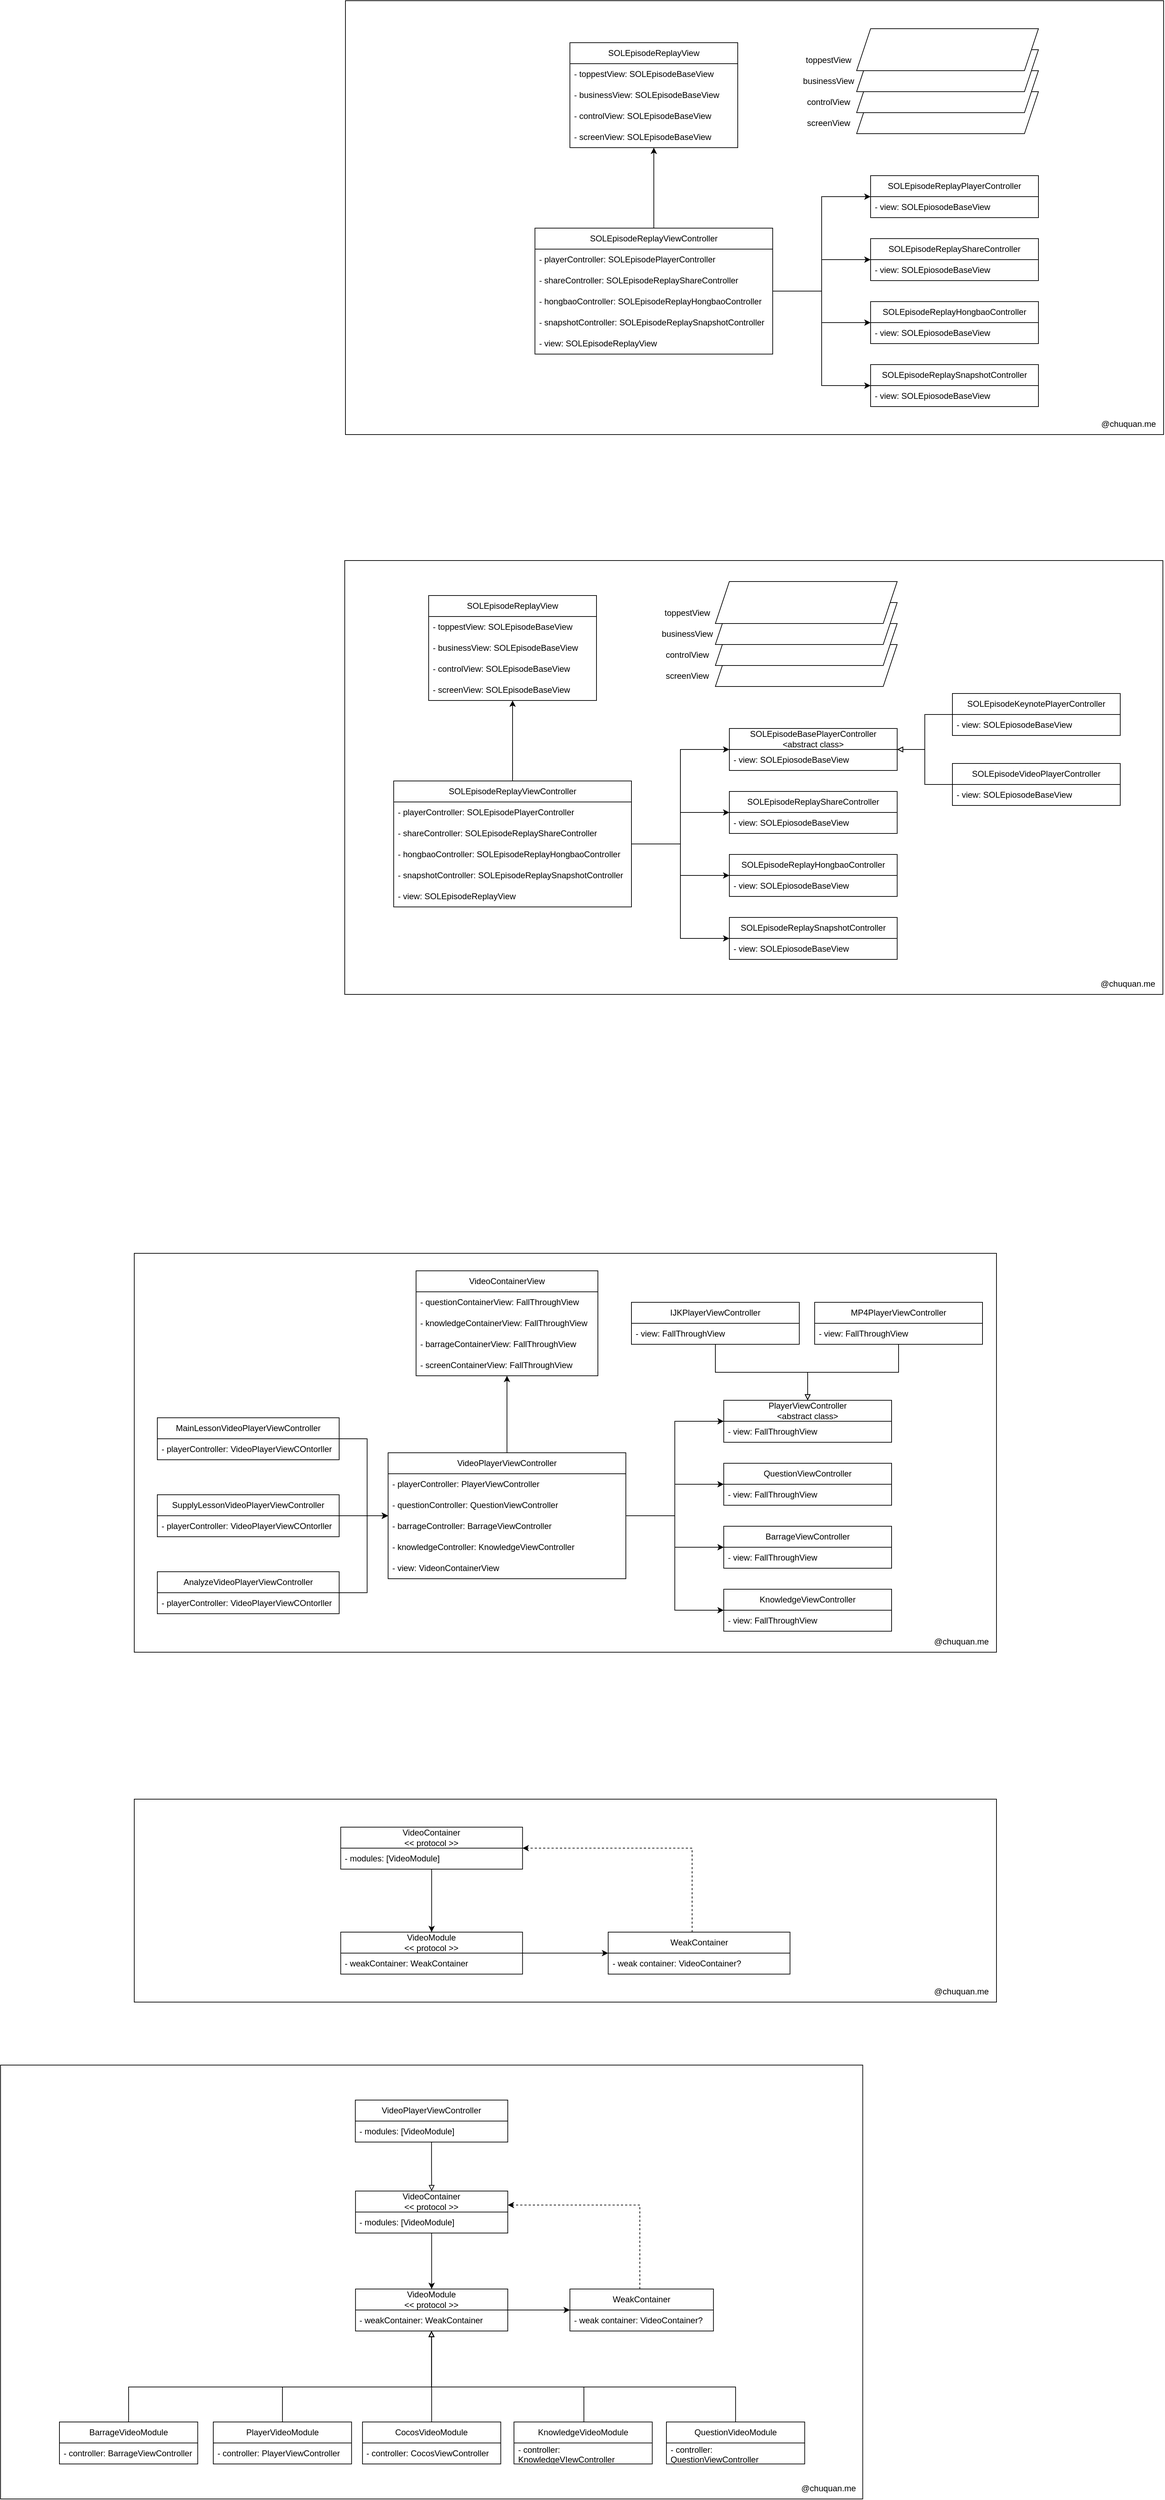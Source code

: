 <mxfile version="25.0.1">
  <diagram name="第 1 页" id="A6NqL1CC6_A7shuIC__8">
    <mxGraphModel dx="2514" dy="895" grid="1" gridSize="10" guides="1" tooltips="1" connect="1" arrows="1" fold="1" page="1" pageScale="1" pageWidth="827" pageHeight="1169" math="0" shadow="0">
      <root>
        <mxCell id="0" />
        <mxCell id="1" parent="0" />
        <mxCell id="goYs2HT9F470lsQHGWXM-141" value="" style="rounded=0;whiteSpace=wrap;html=1;fillColor=none;" vertex="1" parent="1">
          <mxGeometry x="-473" y="2670" width="1233" height="290" as="geometry" />
        </mxCell>
        <mxCell id="goYs2HT9F470lsQHGWXM-1" value="" style="rounded=0;whiteSpace=wrap;html=1;fillColor=none;" vertex="1" parent="1">
          <mxGeometry x="-171" y="100" width="1170" height="620" as="geometry" />
        </mxCell>
        <mxCell id="goYs2HT9F470lsQHGWXM-2" style="edgeStyle=orthogonalEdgeStyle;rounded=0;orthogonalLoop=1;jettySize=auto;html=1;" edge="1" parent="1" source="goYs2HT9F470lsQHGWXM-6" target="goYs2HT9F470lsQHGWXM-18">
          <mxGeometry relative="1" as="geometry">
            <Array as="points">
              <mxPoint x="510" y="515" />
              <mxPoint x="510" y="380" />
            </Array>
          </mxGeometry>
        </mxCell>
        <mxCell id="goYs2HT9F470lsQHGWXM-3" style="edgeStyle=orthogonalEdgeStyle;rounded=0;orthogonalLoop=1;jettySize=auto;html=1;" edge="1" parent="1" source="goYs2HT9F470lsQHGWXM-6" target="goYs2HT9F470lsQHGWXM-16">
          <mxGeometry relative="1" as="geometry" />
        </mxCell>
        <mxCell id="goYs2HT9F470lsQHGWXM-4" style="edgeStyle=orthogonalEdgeStyle;rounded=0;orthogonalLoop=1;jettySize=auto;html=1;" edge="1" parent="1" source="goYs2HT9F470lsQHGWXM-6" target="goYs2HT9F470lsQHGWXM-14">
          <mxGeometry relative="1" as="geometry" />
        </mxCell>
        <mxCell id="goYs2HT9F470lsQHGWXM-5" style="edgeStyle=orthogonalEdgeStyle;rounded=0;orthogonalLoop=1;jettySize=auto;html=1;" edge="1" parent="1" source="goYs2HT9F470lsQHGWXM-6" target="goYs2HT9F470lsQHGWXM-12">
          <mxGeometry relative="1" as="geometry">
            <Array as="points">
              <mxPoint x="510" y="515" />
              <mxPoint x="510" y="650" />
            </Array>
          </mxGeometry>
        </mxCell>
        <mxCell id="goYs2HT9F470lsQHGWXM-25" style="edgeStyle=orthogonalEdgeStyle;rounded=0;orthogonalLoop=1;jettySize=auto;html=1;" edge="1" parent="1" source="goYs2HT9F470lsQHGWXM-6" target="goYs2HT9F470lsQHGWXM-20">
          <mxGeometry relative="1" as="geometry" />
        </mxCell>
        <mxCell id="goYs2HT9F470lsQHGWXM-6" value="SOLEpisodeReplayViewController" style="swimlane;fontStyle=0;childLayout=stackLayout;horizontal=1;startSize=30;horizontalStack=0;resizeParent=1;resizeParentMax=0;resizeLast=0;collapsible=1;marginBottom=0;whiteSpace=wrap;html=1;" vertex="1" parent="1">
          <mxGeometry x="100" y="425" width="340" height="180" as="geometry" />
        </mxCell>
        <mxCell id="goYs2HT9F470lsQHGWXM-7" value="- playerController: SOLEpisodePlayerController" style="text;strokeColor=none;fillColor=none;align=left;verticalAlign=middle;spacingLeft=4;spacingRight=4;overflow=hidden;points=[[0,0.5],[1,0.5]];portConstraint=eastwest;rotatable=0;whiteSpace=wrap;html=1;" vertex="1" parent="goYs2HT9F470lsQHGWXM-6">
          <mxGeometry y="30" width="340" height="30" as="geometry" />
        </mxCell>
        <mxCell id="goYs2HT9F470lsQHGWXM-8" value="- shareController: SOLEpisodeReplayShareController" style="text;strokeColor=none;fillColor=none;align=left;verticalAlign=middle;spacingLeft=4;spacingRight=4;overflow=hidden;points=[[0,0.5],[1,0.5]];portConstraint=eastwest;rotatable=0;whiteSpace=wrap;html=1;" vertex="1" parent="goYs2HT9F470lsQHGWXM-6">
          <mxGeometry y="60" width="340" height="30" as="geometry" />
        </mxCell>
        <mxCell id="goYs2HT9F470lsQHGWXM-9" value="- hongbaoController: SOLEpisodeReplayHongbaoController" style="text;strokeColor=none;fillColor=none;align=left;verticalAlign=middle;spacingLeft=4;spacingRight=4;overflow=hidden;points=[[0,0.5],[1,0.5]];portConstraint=eastwest;rotatable=0;whiteSpace=wrap;html=1;" vertex="1" parent="goYs2HT9F470lsQHGWXM-6">
          <mxGeometry y="90" width="340" height="30" as="geometry" />
        </mxCell>
        <mxCell id="goYs2HT9F470lsQHGWXM-10" value="- snapshotController: SOLEpisodeReplaySnapshotController" style="text;strokeColor=none;fillColor=none;align=left;verticalAlign=middle;spacingLeft=4;spacingRight=4;overflow=hidden;points=[[0,0.5],[1,0.5]];portConstraint=eastwest;rotatable=0;whiteSpace=wrap;html=1;" vertex="1" parent="goYs2HT9F470lsQHGWXM-6">
          <mxGeometry y="120" width="340" height="30" as="geometry" />
        </mxCell>
        <mxCell id="goYs2HT9F470lsQHGWXM-26" value="- view: SOLEpisodeReplayView" style="text;strokeColor=none;fillColor=none;align=left;verticalAlign=middle;spacingLeft=4;spacingRight=4;overflow=hidden;points=[[0,0.5],[1,0.5]];portConstraint=eastwest;rotatable=0;whiteSpace=wrap;html=1;" vertex="1" parent="goYs2HT9F470lsQHGWXM-6">
          <mxGeometry y="150" width="340" height="30" as="geometry" />
        </mxCell>
        <mxCell id="goYs2HT9F470lsQHGWXM-11" value="@chuquan.me" style="text;html=1;align=center;verticalAlign=middle;whiteSpace=wrap;rounded=0;" vertex="1" parent="1">
          <mxGeometry x="899" y="690" width="100" height="30" as="geometry" />
        </mxCell>
        <mxCell id="goYs2HT9F470lsQHGWXM-12" value="SOLEpisodeReplaySnapshotController" style="swimlane;fontStyle=0;childLayout=stackLayout;horizontal=1;startSize=30;horizontalStack=0;resizeParent=1;resizeParentMax=0;resizeLast=0;collapsible=1;marginBottom=0;whiteSpace=wrap;html=1;" vertex="1" parent="1">
          <mxGeometry x="580" y="620" width="240" height="60" as="geometry" />
        </mxCell>
        <mxCell id="goYs2HT9F470lsQHGWXM-13" value="- view: SOLEpiosodeBaseView" style="text;strokeColor=none;fillColor=none;align=left;verticalAlign=middle;spacingLeft=4;spacingRight=4;overflow=hidden;points=[[0,0.5],[1,0.5]];portConstraint=eastwest;rotatable=0;whiteSpace=wrap;html=1;" vertex="1" parent="goYs2HT9F470lsQHGWXM-12">
          <mxGeometry y="30" width="240" height="30" as="geometry" />
        </mxCell>
        <mxCell id="goYs2HT9F470lsQHGWXM-14" value="SOLEpisodeReplayHongbaoController" style="swimlane;fontStyle=0;childLayout=stackLayout;horizontal=1;startSize=30;horizontalStack=0;resizeParent=1;resizeParentMax=0;resizeLast=0;collapsible=1;marginBottom=0;whiteSpace=wrap;html=1;" vertex="1" parent="1">
          <mxGeometry x="580" y="530" width="240" height="60" as="geometry" />
        </mxCell>
        <mxCell id="goYs2HT9F470lsQHGWXM-15" value="- view: SOLEpiosodeBaseView" style="text;strokeColor=none;fillColor=none;align=left;verticalAlign=middle;spacingLeft=4;spacingRight=4;overflow=hidden;points=[[0,0.5],[1,0.5]];portConstraint=eastwest;rotatable=0;whiteSpace=wrap;html=1;" vertex="1" parent="goYs2HT9F470lsQHGWXM-14">
          <mxGeometry y="30" width="240" height="30" as="geometry" />
        </mxCell>
        <mxCell id="goYs2HT9F470lsQHGWXM-16" value="SOLEpisodeReplayShareController" style="swimlane;fontStyle=0;childLayout=stackLayout;horizontal=1;startSize=30;horizontalStack=0;resizeParent=1;resizeParentMax=0;resizeLast=0;collapsible=1;marginBottom=0;whiteSpace=wrap;html=1;" vertex="1" parent="1">
          <mxGeometry x="580" y="440" width="240" height="60" as="geometry" />
        </mxCell>
        <mxCell id="goYs2HT9F470lsQHGWXM-17" value="- view: SOLEpiosodeBaseView" style="text;strokeColor=none;fillColor=none;align=left;verticalAlign=middle;spacingLeft=4;spacingRight=4;overflow=hidden;points=[[0,0.5],[1,0.5]];portConstraint=eastwest;rotatable=0;whiteSpace=wrap;html=1;" vertex="1" parent="goYs2HT9F470lsQHGWXM-16">
          <mxGeometry y="30" width="240" height="30" as="geometry" />
        </mxCell>
        <mxCell id="goYs2HT9F470lsQHGWXM-18" value="SOLEpisodeReplayPlayerController" style="swimlane;fontStyle=0;childLayout=stackLayout;horizontal=1;startSize=30;horizontalStack=0;resizeParent=1;resizeParentMax=0;resizeLast=0;collapsible=1;marginBottom=0;whiteSpace=wrap;html=1;" vertex="1" parent="1">
          <mxGeometry x="580" y="350" width="240" height="60" as="geometry" />
        </mxCell>
        <mxCell id="goYs2HT9F470lsQHGWXM-19" value="- view: SOLEpiosodeBaseView" style="text;strokeColor=none;fillColor=none;align=left;verticalAlign=middle;spacingLeft=4;spacingRight=4;overflow=hidden;points=[[0,0.5],[1,0.5]];portConstraint=eastwest;rotatable=0;whiteSpace=wrap;html=1;" vertex="1" parent="goYs2HT9F470lsQHGWXM-18">
          <mxGeometry y="30" width="240" height="30" as="geometry" />
        </mxCell>
        <mxCell id="goYs2HT9F470lsQHGWXM-20" value="SOLEpisodeReplayView" style="swimlane;fontStyle=0;childLayout=stackLayout;horizontal=1;startSize=30;horizontalStack=0;resizeParent=1;resizeParentMax=0;resizeLast=0;collapsible=1;marginBottom=0;whiteSpace=wrap;html=1;" vertex="1" parent="1">
          <mxGeometry x="150" y="160" width="240" height="150" as="geometry" />
        </mxCell>
        <mxCell id="goYs2HT9F470lsQHGWXM-21" value="- toppestView: SOLEpisodeBaseView" style="text;strokeColor=none;fillColor=none;align=left;verticalAlign=middle;spacingLeft=4;spacingRight=4;overflow=hidden;points=[[0,0.5],[1,0.5]];portConstraint=eastwest;rotatable=0;whiteSpace=wrap;html=1;" vertex="1" parent="goYs2HT9F470lsQHGWXM-20">
          <mxGeometry y="30" width="240" height="30" as="geometry" />
        </mxCell>
        <mxCell id="goYs2HT9F470lsQHGWXM-22" value="- businessView: SOLEpisodeBaseView" style="text;strokeColor=none;fillColor=none;align=left;verticalAlign=middle;spacingLeft=4;spacingRight=4;overflow=hidden;points=[[0,0.5],[1,0.5]];portConstraint=eastwest;rotatable=0;whiteSpace=wrap;html=1;" vertex="1" parent="goYs2HT9F470lsQHGWXM-20">
          <mxGeometry y="60" width="240" height="30" as="geometry" />
        </mxCell>
        <mxCell id="goYs2HT9F470lsQHGWXM-23" value="- controlView: SOLEpisodeBaseView" style="text;strokeColor=none;fillColor=none;align=left;verticalAlign=middle;spacingLeft=4;spacingRight=4;overflow=hidden;points=[[0,0.5],[1,0.5]];portConstraint=eastwest;rotatable=0;whiteSpace=wrap;html=1;" vertex="1" parent="goYs2HT9F470lsQHGWXM-20">
          <mxGeometry y="90" width="240" height="30" as="geometry" />
        </mxCell>
        <mxCell id="goYs2HT9F470lsQHGWXM-24" value="- screenView: SOLEpisodeBaseView" style="text;strokeColor=none;fillColor=none;align=left;verticalAlign=middle;spacingLeft=4;spacingRight=4;overflow=hidden;points=[[0,0.5],[1,0.5]];portConstraint=eastwest;rotatable=0;whiteSpace=wrap;html=1;" vertex="1" parent="goYs2HT9F470lsQHGWXM-20">
          <mxGeometry y="120" width="240" height="30" as="geometry" />
        </mxCell>
        <mxCell id="goYs2HT9F470lsQHGWXM-29" value="" style="shape=parallelogram;perimeter=parallelogramPerimeter;whiteSpace=wrap;html=1;fixedSize=1;" vertex="1" parent="1">
          <mxGeometry x="560" y="230" width="260" height="60" as="geometry" />
        </mxCell>
        <mxCell id="goYs2HT9F470lsQHGWXM-30" value="" style="shape=parallelogram;perimeter=parallelogramPerimeter;whiteSpace=wrap;html=1;fixedSize=1;" vertex="1" parent="1">
          <mxGeometry x="560" y="200" width="260" height="60" as="geometry" />
        </mxCell>
        <mxCell id="goYs2HT9F470lsQHGWXM-31" value="" style="shape=parallelogram;perimeter=parallelogramPerimeter;whiteSpace=wrap;html=1;fixedSize=1;" vertex="1" parent="1">
          <mxGeometry x="560" y="170" width="260" height="60" as="geometry" />
        </mxCell>
        <mxCell id="goYs2HT9F470lsQHGWXM-32" value="" style="shape=parallelogram;perimeter=parallelogramPerimeter;whiteSpace=wrap;html=1;fixedSize=1;" vertex="1" parent="1">
          <mxGeometry x="560" y="140" width="260" height="60" as="geometry" />
        </mxCell>
        <mxCell id="goYs2HT9F470lsQHGWXM-33" value="screenView" style="text;html=1;align=center;verticalAlign=middle;whiteSpace=wrap;rounded=0;" vertex="1" parent="1">
          <mxGeometry x="490" y="260" width="60" height="30" as="geometry" />
        </mxCell>
        <mxCell id="goYs2HT9F470lsQHGWXM-34" value="controlView" style="text;html=1;align=center;verticalAlign=middle;whiteSpace=wrap;rounded=0;" vertex="1" parent="1">
          <mxGeometry x="490" y="230" width="60" height="30" as="geometry" />
        </mxCell>
        <mxCell id="goYs2HT9F470lsQHGWXM-35" value="businessView" style="text;html=1;align=center;verticalAlign=middle;whiteSpace=wrap;rounded=0;" vertex="1" parent="1">
          <mxGeometry x="490" y="200" width="60" height="30" as="geometry" />
        </mxCell>
        <mxCell id="goYs2HT9F470lsQHGWXM-36" value="toppestView" style="text;html=1;align=center;verticalAlign=middle;whiteSpace=wrap;rounded=0;" vertex="1" parent="1">
          <mxGeometry x="490" y="170" width="60" height="30" as="geometry" />
        </mxCell>
        <mxCell id="goYs2HT9F470lsQHGWXM-37" value="" style="rounded=0;whiteSpace=wrap;html=1;fillColor=none;" vertex="1" parent="1">
          <mxGeometry x="-172" y="900" width="1170" height="620" as="geometry" />
        </mxCell>
        <mxCell id="goYs2HT9F470lsQHGWXM-38" style="edgeStyle=orthogonalEdgeStyle;rounded=0;orthogonalLoop=1;jettySize=auto;html=1;" edge="1" source="goYs2HT9F470lsQHGWXM-43" target="goYs2HT9F470lsQHGWXM-56" parent="1">
          <mxGeometry relative="1" as="geometry">
            <Array as="points">
              <mxPoint x="308" y="1305" />
              <mxPoint x="308" y="1170" />
            </Array>
          </mxGeometry>
        </mxCell>
        <mxCell id="goYs2HT9F470lsQHGWXM-39" style="edgeStyle=orthogonalEdgeStyle;rounded=0;orthogonalLoop=1;jettySize=auto;html=1;" edge="1" source="goYs2HT9F470lsQHGWXM-43" target="goYs2HT9F470lsQHGWXM-54" parent="1">
          <mxGeometry relative="1" as="geometry" />
        </mxCell>
        <mxCell id="goYs2HT9F470lsQHGWXM-40" style="edgeStyle=orthogonalEdgeStyle;rounded=0;orthogonalLoop=1;jettySize=auto;html=1;" edge="1" source="goYs2HT9F470lsQHGWXM-43" target="goYs2HT9F470lsQHGWXM-52" parent="1">
          <mxGeometry relative="1" as="geometry" />
        </mxCell>
        <mxCell id="goYs2HT9F470lsQHGWXM-41" style="edgeStyle=orthogonalEdgeStyle;rounded=0;orthogonalLoop=1;jettySize=auto;html=1;" edge="1" source="goYs2HT9F470lsQHGWXM-43" target="goYs2HT9F470lsQHGWXM-50" parent="1">
          <mxGeometry relative="1" as="geometry">
            <Array as="points">
              <mxPoint x="308" y="1305" />
              <mxPoint x="308" y="1440" />
            </Array>
          </mxGeometry>
        </mxCell>
        <mxCell id="goYs2HT9F470lsQHGWXM-42" style="edgeStyle=orthogonalEdgeStyle;rounded=0;orthogonalLoop=1;jettySize=auto;html=1;" edge="1" source="goYs2HT9F470lsQHGWXM-43" target="goYs2HT9F470lsQHGWXM-58" parent="1">
          <mxGeometry relative="1" as="geometry" />
        </mxCell>
        <mxCell id="goYs2HT9F470lsQHGWXM-43" value="SOLEpisodeReplayViewController" style="swimlane;fontStyle=0;childLayout=stackLayout;horizontal=1;startSize=30;horizontalStack=0;resizeParent=1;resizeParentMax=0;resizeLast=0;collapsible=1;marginBottom=0;whiteSpace=wrap;html=1;" vertex="1" parent="1">
          <mxGeometry x="-102" y="1215" width="340" height="180" as="geometry" />
        </mxCell>
        <mxCell id="goYs2HT9F470lsQHGWXM-44" value="- playerController: SOLEpisodePlayerController" style="text;strokeColor=none;fillColor=none;align=left;verticalAlign=middle;spacingLeft=4;spacingRight=4;overflow=hidden;points=[[0,0.5],[1,0.5]];portConstraint=eastwest;rotatable=0;whiteSpace=wrap;html=1;" vertex="1" parent="goYs2HT9F470lsQHGWXM-43">
          <mxGeometry y="30" width="340" height="30" as="geometry" />
        </mxCell>
        <mxCell id="goYs2HT9F470lsQHGWXM-45" value="- shareController: SOLEpisodeReplayShareController" style="text;strokeColor=none;fillColor=none;align=left;verticalAlign=middle;spacingLeft=4;spacingRight=4;overflow=hidden;points=[[0,0.5],[1,0.5]];portConstraint=eastwest;rotatable=0;whiteSpace=wrap;html=1;" vertex="1" parent="goYs2HT9F470lsQHGWXM-43">
          <mxGeometry y="60" width="340" height="30" as="geometry" />
        </mxCell>
        <mxCell id="goYs2HT9F470lsQHGWXM-46" value="- hongbaoController: SOLEpisodeReplayHongbaoController" style="text;strokeColor=none;fillColor=none;align=left;verticalAlign=middle;spacingLeft=4;spacingRight=4;overflow=hidden;points=[[0,0.5],[1,0.5]];portConstraint=eastwest;rotatable=0;whiteSpace=wrap;html=1;" vertex="1" parent="goYs2HT9F470lsQHGWXM-43">
          <mxGeometry y="90" width="340" height="30" as="geometry" />
        </mxCell>
        <mxCell id="goYs2HT9F470lsQHGWXM-47" value="- snapshotController: SOLEpisodeReplaySnapshotController" style="text;strokeColor=none;fillColor=none;align=left;verticalAlign=middle;spacingLeft=4;spacingRight=4;overflow=hidden;points=[[0,0.5],[1,0.5]];portConstraint=eastwest;rotatable=0;whiteSpace=wrap;html=1;" vertex="1" parent="goYs2HT9F470lsQHGWXM-43">
          <mxGeometry y="120" width="340" height="30" as="geometry" />
        </mxCell>
        <mxCell id="goYs2HT9F470lsQHGWXM-48" value="- view: SOLEpisodeReplayView" style="text;strokeColor=none;fillColor=none;align=left;verticalAlign=middle;spacingLeft=4;spacingRight=4;overflow=hidden;points=[[0,0.5],[1,0.5]];portConstraint=eastwest;rotatable=0;whiteSpace=wrap;html=1;" vertex="1" parent="goYs2HT9F470lsQHGWXM-43">
          <mxGeometry y="150" width="340" height="30" as="geometry" />
        </mxCell>
        <mxCell id="goYs2HT9F470lsQHGWXM-49" value="@chuquan.me" style="text;html=1;align=center;verticalAlign=middle;whiteSpace=wrap;rounded=0;" vertex="1" parent="1">
          <mxGeometry x="898" y="1490" width="100" height="30" as="geometry" />
        </mxCell>
        <mxCell id="goYs2HT9F470lsQHGWXM-50" value="SOLEpisodeReplaySnapshotController" style="swimlane;fontStyle=0;childLayout=stackLayout;horizontal=1;startSize=30;horizontalStack=0;resizeParent=1;resizeParentMax=0;resizeLast=0;collapsible=1;marginBottom=0;whiteSpace=wrap;html=1;" vertex="1" parent="1">
          <mxGeometry x="378" y="1410" width="240" height="60" as="geometry" />
        </mxCell>
        <mxCell id="goYs2HT9F470lsQHGWXM-51" value="- view: SOLEpiosodeBaseView" style="text;strokeColor=none;fillColor=none;align=left;verticalAlign=middle;spacingLeft=4;spacingRight=4;overflow=hidden;points=[[0,0.5],[1,0.5]];portConstraint=eastwest;rotatable=0;whiteSpace=wrap;html=1;" vertex="1" parent="goYs2HT9F470lsQHGWXM-50">
          <mxGeometry y="30" width="240" height="30" as="geometry" />
        </mxCell>
        <mxCell id="goYs2HT9F470lsQHGWXM-52" value="SOLEpisodeReplayHongbaoController" style="swimlane;fontStyle=0;childLayout=stackLayout;horizontal=1;startSize=30;horizontalStack=0;resizeParent=1;resizeParentMax=0;resizeLast=0;collapsible=1;marginBottom=0;whiteSpace=wrap;html=1;" vertex="1" parent="1">
          <mxGeometry x="378" y="1320" width="240" height="60" as="geometry" />
        </mxCell>
        <mxCell id="goYs2HT9F470lsQHGWXM-53" value="- view: SOLEpiosodeBaseView" style="text;strokeColor=none;fillColor=none;align=left;verticalAlign=middle;spacingLeft=4;spacingRight=4;overflow=hidden;points=[[0,0.5],[1,0.5]];portConstraint=eastwest;rotatable=0;whiteSpace=wrap;html=1;" vertex="1" parent="goYs2HT9F470lsQHGWXM-52">
          <mxGeometry y="30" width="240" height="30" as="geometry" />
        </mxCell>
        <mxCell id="goYs2HT9F470lsQHGWXM-54" value="SOLEpisodeReplayShareController" style="swimlane;fontStyle=0;childLayout=stackLayout;horizontal=1;startSize=30;horizontalStack=0;resizeParent=1;resizeParentMax=0;resizeLast=0;collapsible=1;marginBottom=0;whiteSpace=wrap;html=1;" vertex="1" parent="1">
          <mxGeometry x="378" y="1230" width="240" height="60" as="geometry" />
        </mxCell>
        <mxCell id="goYs2HT9F470lsQHGWXM-55" value="- view: SOLEpiosodeBaseView" style="text;strokeColor=none;fillColor=none;align=left;verticalAlign=middle;spacingLeft=4;spacingRight=4;overflow=hidden;points=[[0,0.5],[1,0.5]];portConstraint=eastwest;rotatable=0;whiteSpace=wrap;html=1;" vertex="1" parent="goYs2HT9F470lsQHGWXM-54">
          <mxGeometry y="30" width="240" height="30" as="geometry" />
        </mxCell>
        <mxCell id="goYs2HT9F470lsQHGWXM-56" value="SOLEpisodeBasePlayerController&lt;div&gt;&amp;lt;abstract class&amp;gt;&lt;/div&gt;" style="swimlane;fontStyle=0;childLayout=stackLayout;horizontal=1;startSize=30;horizontalStack=0;resizeParent=1;resizeParentMax=0;resizeLast=0;collapsible=1;marginBottom=0;whiteSpace=wrap;html=1;" vertex="1" parent="1">
          <mxGeometry x="378" y="1140" width="240" height="60" as="geometry" />
        </mxCell>
        <mxCell id="goYs2HT9F470lsQHGWXM-57" value="- view: SOLEpiosodeBaseView" style="text;strokeColor=none;fillColor=none;align=left;verticalAlign=middle;spacingLeft=4;spacingRight=4;overflow=hidden;points=[[0,0.5],[1,0.5]];portConstraint=eastwest;rotatable=0;whiteSpace=wrap;html=1;" vertex="1" parent="goYs2HT9F470lsQHGWXM-56">
          <mxGeometry y="30" width="240" height="30" as="geometry" />
        </mxCell>
        <mxCell id="goYs2HT9F470lsQHGWXM-58" value="SOLEpisodeReplayView" style="swimlane;fontStyle=0;childLayout=stackLayout;horizontal=1;startSize=30;horizontalStack=0;resizeParent=1;resizeParentMax=0;resizeLast=0;collapsible=1;marginBottom=0;whiteSpace=wrap;html=1;" vertex="1" parent="1">
          <mxGeometry x="-52" y="950" width="240" height="150" as="geometry" />
        </mxCell>
        <mxCell id="goYs2HT9F470lsQHGWXM-59" value="- toppestView: SOLEpisodeBaseView" style="text;strokeColor=none;fillColor=none;align=left;verticalAlign=middle;spacingLeft=4;spacingRight=4;overflow=hidden;points=[[0,0.5],[1,0.5]];portConstraint=eastwest;rotatable=0;whiteSpace=wrap;html=1;" vertex="1" parent="goYs2HT9F470lsQHGWXM-58">
          <mxGeometry y="30" width="240" height="30" as="geometry" />
        </mxCell>
        <mxCell id="goYs2HT9F470lsQHGWXM-60" value="- businessView: SOLEpisodeBaseView" style="text;strokeColor=none;fillColor=none;align=left;verticalAlign=middle;spacingLeft=4;spacingRight=4;overflow=hidden;points=[[0,0.5],[1,0.5]];portConstraint=eastwest;rotatable=0;whiteSpace=wrap;html=1;" vertex="1" parent="goYs2HT9F470lsQHGWXM-58">
          <mxGeometry y="60" width="240" height="30" as="geometry" />
        </mxCell>
        <mxCell id="goYs2HT9F470lsQHGWXM-61" value="- controlView: SOLEpisodeBaseView" style="text;strokeColor=none;fillColor=none;align=left;verticalAlign=middle;spacingLeft=4;spacingRight=4;overflow=hidden;points=[[0,0.5],[1,0.5]];portConstraint=eastwest;rotatable=0;whiteSpace=wrap;html=1;" vertex="1" parent="goYs2HT9F470lsQHGWXM-58">
          <mxGeometry y="90" width="240" height="30" as="geometry" />
        </mxCell>
        <mxCell id="goYs2HT9F470lsQHGWXM-62" value="- screenView: SOLEpisodeBaseView" style="text;strokeColor=none;fillColor=none;align=left;verticalAlign=middle;spacingLeft=4;spacingRight=4;overflow=hidden;points=[[0,0.5],[1,0.5]];portConstraint=eastwest;rotatable=0;whiteSpace=wrap;html=1;" vertex="1" parent="goYs2HT9F470lsQHGWXM-58">
          <mxGeometry y="120" width="240" height="30" as="geometry" />
        </mxCell>
        <mxCell id="goYs2HT9F470lsQHGWXM-63" value="" style="shape=parallelogram;perimeter=parallelogramPerimeter;whiteSpace=wrap;html=1;fixedSize=1;" vertex="1" parent="1">
          <mxGeometry x="358" y="1020" width="260" height="60" as="geometry" />
        </mxCell>
        <mxCell id="goYs2HT9F470lsQHGWXM-64" value="" style="shape=parallelogram;perimeter=parallelogramPerimeter;whiteSpace=wrap;html=1;fixedSize=1;" vertex="1" parent="1">
          <mxGeometry x="358" y="990" width="260" height="60" as="geometry" />
        </mxCell>
        <mxCell id="goYs2HT9F470lsQHGWXM-65" value="" style="shape=parallelogram;perimeter=parallelogramPerimeter;whiteSpace=wrap;html=1;fixedSize=1;" vertex="1" parent="1">
          <mxGeometry x="358" y="960" width="260" height="60" as="geometry" />
        </mxCell>
        <mxCell id="goYs2HT9F470lsQHGWXM-66" value="" style="shape=parallelogram;perimeter=parallelogramPerimeter;whiteSpace=wrap;html=1;fixedSize=1;" vertex="1" parent="1">
          <mxGeometry x="358" y="930" width="260" height="60" as="geometry" />
        </mxCell>
        <mxCell id="goYs2HT9F470lsQHGWXM-67" value="screenView" style="text;html=1;align=center;verticalAlign=middle;whiteSpace=wrap;rounded=0;" vertex="1" parent="1">
          <mxGeometry x="288" y="1050" width="60" height="30" as="geometry" />
        </mxCell>
        <mxCell id="goYs2HT9F470lsQHGWXM-68" value="controlView" style="text;html=1;align=center;verticalAlign=middle;whiteSpace=wrap;rounded=0;" vertex="1" parent="1">
          <mxGeometry x="288" y="1020" width="60" height="30" as="geometry" />
        </mxCell>
        <mxCell id="goYs2HT9F470lsQHGWXM-69" value="businessView" style="text;html=1;align=center;verticalAlign=middle;whiteSpace=wrap;rounded=0;" vertex="1" parent="1">
          <mxGeometry x="288" y="990" width="60" height="30" as="geometry" />
        </mxCell>
        <mxCell id="goYs2HT9F470lsQHGWXM-70" value="toppestView" style="text;html=1;align=center;verticalAlign=middle;whiteSpace=wrap;rounded=0;" vertex="1" parent="1">
          <mxGeometry x="288" y="960" width="60" height="30" as="geometry" />
        </mxCell>
        <mxCell id="goYs2HT9F470lsQHGWXM-75" style="edgeStyle=orthogonalEdgeStyle;rounded=0;orthogonalLoop=1;jettySize=auto;html=1;endArrow=block;endFill=0;" edge="1" parent="1" source="goYs2HT9F470lsQHGWXM-71" target="goYs2HT9F470lsQHGWXM-56">
          <mxGeometry relative="1" as="geometry" />
        </mxCell>
        <mxCell id="goYs2HT9F470lsQHGWXM-71" value="SOLEpisodeKeynotePlayerController" style="swimlane;fontStyle=0;childLayout=stackLayout;horizontal=1;startSize=30;horizontalStack=0;resizeParent=1;resizeParentMax=0;resizeLast=0;collapsible=1;marginBottom=0;whiteSpace=wrap;html=1;" vertex="1" parent="1">
          <mxGeometry x="697" y="1090" width="240" height="60" as="geometry" />
        </mxCell>
        <mxCell id="goYs2HT9F470lsQHGWXM-72" value="- view: SOLEpiosodeBaseView" style="text;strokeColor=none;fillColor=none;align=left;verticalAlign=middle;spacingLeft=4;spacingRight=4;overflow=hidden;points=[[0,0.5],[1,0.5]];portConstraint=eastwest;rotatable=0;whiteSpace=wrap;html=1;" vertex="1" parent="goYs2HT9F470lsQHGWXM-71">
          <mxGeometry y="30" width="240" height="30" as="geometry" />
        </mxCell>
        <mxCell id="goYs2HT9F470lsQHGWXM-76" style="edgeStyle=orthogonalEdgeStyle;rounded=0;orthogonalLoop=1;jettySize=auto;html=1;endArrow=block;endFill=0;" edge="1" parent="1" source="goYs2HT9F470lsQHGWXM-73" target="goYs2HT9F470lsQHGWXM-56">
          <mxGeometry relative="1" as="geometry" />
        </mxCell>
        <mxCell id="goYs2HT9F470lsQHGWXM-73" value="SOLEpisodeVideoPlayerController" style="swimlane;fontStyle=0;childLayout=stackLayout;horizontal=1;startSize=30;horizontalStack=0;resizeParent=1;resizeParentMax=0;resizeLast=0;collapsible=1;marginBottom=0;whiteSpace=wrap;html=1;" vertex="1" parent="1">
          <mxGeometry x="697" y="1190" width="240" height="60" as="geometry" />
        </mxCell>
        <mxCell id="goYs2HT9F470lsQHGWXM-74" value="- view: SOLEpiosodeBaseView" style="text;strokeColor=none;fillColor=none;align=left;verticalAlign=middle;spacingLeft=4;spacingRight=4;overflow=hidden;points=[[0,0.5],[1,0.5]];portConstraint=eastwest;rotatable=0;whiteSpace=wrap;html=1;" vertex="1" parent="goYs2HT9F470lsQHGWXM-73">
          <mxGeometry y="30" width="240" height="30" as="geometry" />
        </mxCell>
        <mxCell id="goYs2HT9F470lsQHGWXM-77" value="" style="rounded=0;whiteSpace=wrap;html=1;fillColor=none;" vertex="1" parent="1">
          <mxGeometry x="-473" y="1890" width="1233" height="570" as="geometry" />
        </mxCell>
        <mxCell id="goYs2HT9F470lsQHGWXM-78" style="edgeStyle=orthogonalEdgeStyle;rounded=0;orthogonalLoop=1;jettySize=auto;html=1;" edge="1" source="goYs2HT9F470lsQHGWXM-83" target="goYs2HT9F470lsQHGWXM-96" parent="1">
          <mxGeometry relative="1" as="geometry">
            <Array as="points">
              <mxPoint x="300" y="2265" />
              <mxPoint x="300" y="2130" />
            </Array>
          </mxGeometry>
        </mxCell>
        <mxCell id="goYs2HT9F470lsQHGWXM-79" style="edgeStyle=orthogonalEdgeStyle;rounded=0;orthogonalLoop=1;jettySize=auto;html=1;" edge="1" source="goYs2HT9F470lsQHGWXM-83" target="goYs2HT9F470lsQHGWXM-94" parent="1">
          <mxGeometry relative="1" as="geometry" />
        </mxCell>
        <mxCell id="goYs2HT9F470lsQHGWXM-80" style="edgeStyle=orthogonalEdgeStyle;rounded=0;orthogonalLoop=1;jettySize=auto;html=1;" edge="1" source="goYs2HT9F470lsQHGWXM-83" target="goYs2HT9F470lsQHGWXM-92" parent="1">
          <mxGeometry relative="1" as="geometry" />
        </mxCell>
        <mxCell id="goYs2HT9F470lsQHGWXM-81" style="edgeStyle=orthogonalEdgeStyle;rounded=0;orthogonalLoop=1;jettySize=auto;html=1;" edge="1" source="goYs2HT9F470lsQHGWXM-83" target="goYs2HT9F470lsQHGWXM-90" parent="1">
          <mxGeometry relative="1" as="geometry">
            <Array as="points">
              <mxPoint x="300" y="2265" />
              <mxPoint x="300" y="2400" />
            </Array>
          </mxGeometry>
        </mxCell>
        <mxCell id="goYs2HT9F470lsQHGWXM-82" style="edgeStyle=orthogonalEdgeStyle;rounded=0;orthogonalLoop=1;jettySize=auto;html=1;" edge="1" source="goYs2HT9F470lsQHGWXM-83" target="goYs2HT9F470lsQHGWXM-98" parent="1">
          <mxGeometry relative="1" as="geometry" />
        </mxCell>
        <mxCell id="goYs2HT9F470lsQHGWXM-83" value="VideoPlayerViewController" style="swimlane;fontStyle=0;childLayout=stackLayout;horizontal=1;startSize=30;horizontalStack=0;resizeParent=1;resizeParentMax=0;resizeLast=0;collapsible=1;marginBottom=0;whiteSpace=wrap;html=1;" vertex="1" parent="1">
          <mxGeometry x="-110" y="2175" width="340" height="180" as="geometry" />
        </mxCell>
        <mxCell id="goYs2HT9F470lsQHGWXM-84" value="- playerController: PlayerViewController" style="text;strokeColor=none;fillColor=none;align=left;verticalAlign=middle;spacingLeft=4;spacingRight=4;overflow=hidden;points=[[0,0.5],[1,0.5]];portConstraint=eastwest;rotatable=0;whiteSpace=wrap;html=1;" vertex="1" parent="goYs2HT9F470lsQHGWXM-83">
          <mxGeometry y="30" width="340" height="30" as="geometry" />
        </mxCell>
        <mxCell id="goYs2HT9F470lsQHGWXM-85" value="- questionController: QuestionViewController" style="text;strokeColor=none;fillColor=none;align=left;verticalAlign=middle;spacingLeft=4;spacingRight=4;overflow=hidden;points=[[0,0.5],[1,0.5]];portConstraint=eastwest;rotatable=0;whiteSpace=wrap;html=1;" vertex="1" parent="goYs2HT9F470lsQHGWXM-83">
          <mxGeometry y="60" width="340" height="30" as="geometry" />
        </mxCell>
        <mxCell id="goYs2HT9F470lsQHGWXM-86" value="- barrageController: BarrageViewController" style="text;strokeColor=none;fillColor=none;align=left;verticalAlign=middle;spacingLeft=4;spacingRight=4;overflow=hidden;points=[[0,0.5],[1,0.5]];portConstraint=eastwest;rotatable=0;whiteSpace=wrap;html=1;" vertex="1" parent="goYs2HT9F470lsQHGWXM-83">
          <mxGeometry y="90" width="340" height="30" as="geometry" />
        </mxCell>
        <mxCell id="goYs2HT9F470lsQHGWXM-87" value="- knowledgeController: KnowledgeViewController" style="text;strokeColor=none;fillColor=none;align=left;verticalAlign=middle;spacingLeft=4;spacingRight=4;overflow=hidden;points=[[0,0.5],[1,0.5]];portConstraint=eastwest;rotatable=0;whiteSpace=wrap;html=1;" vertex="1" parent="goYs2HT9F470lsQHGWXM-83">
          <mxGeometry y="120" width="340" height="30" as="geometry" />
        </mxCell>
        <mxCell id="goYs2HT9F470lsQHGWXM-88" value="- view: VideonContainerView" style="text;strokeColor=none;fillColor=none;align=left;verticalAlign=middle;spacingLeft=4;spacingRight=4;overflow=hidden;points=[[0,0.5],[1,0.5]];portConstraint=eastwest;rotatable=0;whiteSpace=wrap;html=1;" vertex="1" parent="goYs2HT9F470lsQHGWXM-83">
          <mxGeometry y="150" width="340" height="30" as="geometry" />
        </mxCell>
        <mxCell id="goYs2HT9F470lsQHGWXM-89" value="@chuquan.me" style="text;html=1;align=center;verticalAlign=middle;whiteSpace=wrap;rounded=0;" vertex="1" parent="1">
          <mxGeometry x="660" y="2430" width="100" height="30" as="geometry" />
        </mxCell>
        <mxCell id="goYs2HT9F470lsQHGWXM-90" value="KnowledgeViewController" style="swimlane;fontStyle=0;childLayout=stackLayout;horizontal=1;startSize=30;horizontalStack=0;resizeParent=1;resizeParentMax=0;resizeLast=0;collapsible=1;marginBottom=0;whiteSpace=wrap;html=1;" vertex="1" parent="1">
          <mxGeometry x="370" y="2370" width="240" height="60" as="geometry" />
        </mxCell>
        <mxCell id="goYs2HT9F470lsQHGWXM-91" value="- view: FallThroughView" style="text;strokeColor=none;fillColor=none;align=left;verticalAlign=middle;spacingLeft=4;spacingRight=4;overflow=hidden;points=[[0,0.5],[1,0.5]];portConstraint=eastwest;rotatable=0;whiteSpace=wrap;html=1;" vertex="1" parent="goYs2HT9F470lsQHGWXM-90">
          <mxGeometry y="30" width="240" height="30" as="geometry" />
        </mxCell>
        <mxCell id="goYs2HT9F470lsQHGWXM-92" value="BarrageViewController" style="swimlane;fontStyle=0;childLayout=stackLayout;horizontal=1;startSize=30;horizontalStack=0;resizeParent=1;resizeParentMax=0;resizeLast=0;collapsible=1;marginBottom=0;whiteSpace=wrap;html=1;" vertex="1" parent="1">
          <mxGeometry x="370" y="2280" width="240" height="60" as="geometry" />
        </mxCell>
        <mxCell id="goYs2HT9F470lsQHGWXM-93" value="- view: FallThroughView" style="text;strokeColor=none;fillColor=none;align=left;verticalAlign=middle;spacingLeft=4;spacingRight=4;overflow=hidden;points=[[0,0.5],[1,0.5]];portConstraint=eastwest;rotatable=0;whiteSpace=wrap;html=1;" vertex="1" parent="goYs2HT9F470lsQHGWXM-92">
          <mxGeometry y="30" width="240" height="30" as="geometry" />
        </mxCell>
        <mxCell id="goYs2HT9F470lsQHGWXM-94" value="QuestionViewController" style="swimlane;fontStyle=0;childLayout=stackLayout;horizontal=1;startSize=30;horizontalStack=0;resizeParent=1;resizeParentMax=0;resizeLast=0;collapsible=1;marginBottom=0;whiteSpace=wrap;html=1;" vertex="1" parent="1">
          <mxGeometry x="370" y="2190" width="240" height="60" as="geometry" />
        </mxCell>
        <mxCell id="goYs2HT9F470lsQHGWXM-95" value="- view: FallThroughView" style="text;strokeColor=none;fillColor=none;align=left;verticalAlign=middle;spacingLeft=4;spacingRight=4;overflow=hidden;points=[[0,0.5],[1,0.5]];portConstraint=eastwest;rotatable=0;whiteSpace=wrap;html=1;" vertex="1" parent="goYs2HT9F470lsQHGWXM-94">
          <mxGeometry y="30" width="240" height="30" as="geometry" />
        </mxCell>
        <mxCell id="goYs2HT9F470lsQHGWXM-96" value="&lt;div&gt;PlayerViewController&lt;/div&gt;&lt;div&gt;&amp;lt;abstract class&amp;gt;&lt;/div&gt;" style="swimlane;fontStyle=0;childLayout=stackLayout;horizontal=1;startSize=30;horizontalStack=0;resizeParent=1;resizeParentMax=0;resizeLast=0;collapsible=1;marginBottom=0;whiteSpace=wrap;html=1;" vertex="1" parent="1">
          <mxGeometry x="370" y="2100" width="240" height="60" as="geometry" />
        </mxCell>
        <mxCell id="goYs2HT9F470lsQHGWXM-97" value="- view: FallThroughView" style="text;strokeColor=none;fillColor=none;align=left;verticalAlign=middle;spacingLeft=4;spacingRight=4;overflow=hidden;points=[[0,0.5],[1,0.5]];portConstraint=eastwest;rotatable=0;whiteSpace=wrap;html=1;" vertex="1" parent="goYs2HT9F470lsQHGWXM-96">
          <mxGeometry y="30" width="240" height="30" as="geometry" />
        </mxCell>
        <mxCell id="goYs2HT9F470lsQHGWXM-98" value="VideoContainerView" style="swimlane;fontStyle=0;childLayout=stackLayout;horizontal=1;startSize=30;horizontalStack=0;resizeParent=1;resizeParentMax=0;resizeLast=0;collapsible=1;marginBottom=0;whiteSpace=wrap;html=1;" vertex="1" parent="1">
          <mxGeometry x="-70" y="1915" width="260" height="150" as="geometry" />
        </mxCell>
        <mxCell id="goYs2HT9F470lsQHGWXM-99" value="- questionContainerView: FallThroughView" style="text;strokeColor=none;fillColor=none;align=left;verticalAlign=middle;spacingLeft=4;spacingRight=4;overflow=hidden;points=[[0,0.5],[1,0.5]];portConstraint=eastwest;rotatable=0;whiteSpace=wrap;html=1;" vertex="1" parent="goYs2HT9F470lsQHGWXM-98">
          <mxGeometry y="30" width="260" height="30" as="geometry" />
        </mxCell>
        <mxCell id="goYs2HT9F470lsQHGWXM-100" value="- knowledgeContainerView: FallThroughView" style="text;strokeColor=none;fillColor=none;align=left;verticalAlign=middle;spacingLeft=4;spacingRight=4;overflow=hidden;points=[[0,0.5],[1,0.5]];portConstraint=eastwest;rotatable=0;whiteSpace=wrap;html=1;" vertex="1" parent="goYs2HT9F470lsQHGWXM-98">
          <mxGeometry y="60" width="260" height="30" as="geometry" />
        </mxCell>
        <mxCell id="goYs2HT9F470lsQHGWXM-101" value="- barrageContainerView: FallThroughView" style="text;strokeColor=none;fillColor=none;align=left;verticalAlign=middle;spacingLeft=4;spacingRight=4;overflow=hidden;points=[[0,0.5],[1,0.5]];portConstraint=eastwest;rotatable=0;whiteSpace=wrap;html=1;" vertex="1" parent="goYs2HT9F470lsQHGWXM-98">
          <mxGeometry y="90" width="260" height="30" as="geometry" />
        </mxCell>
        <mxCell id="goYs2HT9F470lsQHGWXM-102" value="- screenContainerView: FallThroughView" style="text;strokeColor=none;fillColor=none;align=left;verticalAlign=middle;spacingLeft=4;spacingRight=4;overflow=hidden;points=[[0,0.5],[1,0.5]];portConstraint=eastwest;rotatable=0;whiteSpace=wrap;html=1;" vertex="1" parent="goYs2HT9F470lsQHGWXM-98">
          <mxGeometry y="120" width="260" height="30" as="geometry" />
        </mxCell>
        <mxCell id="goYs2HT9F470lsQHGWXM-111" style="edgeStyle=orthogonalEdgeStyle;rounded=0;orthogonalLoop=1;jettySize=auto;html=1;endArrow=block;endFill=0;" edge="1" source="goYs2HT9F470lsQHGWXM-112" target="goYs2HT9F470lsQHGWXM-96" parent="1">
          <mxGeometry relative="1" as="geometry" />
        </mxCell>
        <mxCell id="goYs2HT9F470lsQHGWXM-112" value="IJKPlayerViewController" style="swimlane;fontStyle=0;childLayout=stackLayout;horizontal=1;startSize=30;horizontalStack=0;resizeParent=1;resizeParentMax=0;resizeLast=0;collapsible=1;marginBottom=0;whiteSpace=wrap;html=1;" vertex="1" parent="1">
          <mxGeometry x="238" y="1960" width="240" height="60" as="geometry" />
        </mxCell>
        <mxCell id="goYs2HT9F470lsQHGWXM-113" value="- view: FallThroughView" style="text;strokeColor=none;fillColor=none;align=left;verticalAlign=middle;spacingLeft=4;spacingRight=4;overflow=hidden;points=[[0,0.5],[1,0.5]];portConstraint=eastwest;rotatable=0;whiteSpace=wrap;html=1;" vertex="1" parent="goYs2HT9F470lsQHGWXM-112">
          <mxGeometry y="30" width="240" height="30" as="geometry" />
        </mxCell>
        <mxCell id="goYs2HT9F470lsQHGWXM-114" style="edgeStyle=orthogonalEdgeStyle;rounded=0;orthogonalLoop=1;jettySize=auto;html=1;endArrow=block;endFill=0;" edge="1" source="goYs2HT9F470lsQHGWXM-115" target="goYs2HT9F470lsQHGWXM-96" parent="1">
          <mxGeometry relative="1" as="geometry" />
        </mxCell>
        <mxCell id="goYs2HT9F470lsQHGWXM-115" value="MP4PlayerViewController" style="swimlane;fontStyle=0;childLayout=stackLayout;horizontal=1;startSize=30;horizontalStack=0;resizeParent=1;resizeParentMax=0;resizeLast=0;collapsible=1;marginBottom=0;whiteSpace=wrap;html=1;" vertex="1" parent="1">
          <mxGeometry x="500" y="1960" width="240" height="60" as="geometry" />
        </mxCell>
        <mxCell id="goYs2HT9F470lsQHGWXM-116" value="- view: FallThroughView" style="text;strokeColor=none;fillColor=none;align=left;verticalAlign=middle;spacingLeft=4;spacingRight=4;overflow=hidden;points=[[0,0.5],[1,0.5]];portConstraint=eastwest;rotatable=0;whiteSpace=wrap;html=1;" vertex="1" parent="goYs2HT9F470lsQHGWXM-115">
          <mxGeometry y="30" width="240" height="30" as="geometry" />
        </mxCell>
        <mxCell id="goYs2HT9F470lsQHGWXM-123" style="edgeStyle=orthogonalEdgeStyle;rounded=0;orthogonalLoop=1;jettySize=auto;html=1;" edge="1" parent="1" source="goYs2HT9F470lsQHGWXM-117" target="goYs2HT9F470lsQHGWXM-83">
          <mxGeometry relative="1" as="geometry">
            <Array as="points">
              <mxPoint x="-140" y="2155" />
              <mxPoint x="-140" y="2265" />
            </Array>
          </mxGeometry>
        </mxCell>
        <mxCell id="goYs2HT9F470lsQHGWXM-117" value="MainLessonVideoPlayerViewController" style="swimlane;fontStyle=0;childLayout=stackLayout;horizontal=1;startSize=30;horizontalStack=0;resizeParent=1;resizeParentMax=0;resizeLast=0;collapsible=1;marginBottom=0;whiteSpace=wrap;html=1;" vertex="1" parent="1">
          <mxGeometry x="-440" y="2125" width="260" height="60" as="geometry" />
        </mxCell>
        <mxCell id="goYs2HT9F470lsQHGWXM-118" value="- playerController: VideoPlayerViewCOntorller" style="text;strokeColor=none;fillColor=none;align=left;verticalAlign=middle;spacingLeft=4;spacingRight=4;overflow=hidden;points=[[0,0.5],[1,0.5]];portConstraint=eastwest;rotatable=0;whiteSpace=wrap;html=1;" vertex="1" parent="goYs2HT9F470lsQHGWXM-117">
          <mxGeometry y="30" width="260" height="30" as="geometry" />
        </mxCell>
        <mxCell id="goYs2HT9F470lsQHGWXM-124" style="edgeStyle=orthogonalEdgeStyle;rounded=0;orthogonalLoop=1;jettySize=auto;html=1;" edge="1" parent="1" source="goYs2HT9F470lsQHGWXM-119" target="goYs2HT9F470lsQHGWXM-83">
          <mxGeometry relative="1" as="geometry">
            <Array as="points">
              <mxPoint x="-160" y="2265" />
              <mxPoint x="-160" y="2265" />
            </Array>
          </mxGeometry>
        </mxCell>
        <mxCell id="goYs2HT9F470lsQHGWXM-119" value="SupplyLessonVideoPlayerViewController" style="swimlane;fontStyle=0;childLayout=stackLayout;horizontal=1;startSize=30;horizontalStack=0;resizeParent=1;resizeParentMax=0;resizeLast=0;collapsible=1;marginBottom=0;whiteSpace=wrap;html=1;" vertex="1" parent="1">
          <mxGeometry x="-440" y="2235" width="260" height="60" as="geometry" />
        </mxCell>
        <mxCell id="goYs2HT9F470lsQHGWXM-120" value="- playerController: VideoPlayerViewCOntorller" style="text;strokeColor=none;fillColor=none;align=left;verticalAlign=middle;spacingLeft=4;spacingRight=4;overflow=hidden;points=[[0,0.5],[1,0.5]];portConstraint=eastwest;rotatable=0;whiteSpace=wrap;html=1;" vertex="1" parent="goYs2HT9F470lsQHGWXM-119">
          <mxGeometry y="30" width="260" height="30" as="geometry" />
        </mxCell>
        <mxCell id="goYs2HT9F470lsQHGWXM-125" style="edgeStyle=orthogonalEdgeStyle;rounded=0;orthogonalLoop=1;jettySize=auto;html=1;" edge="1" parent="1" source="goYs2HT9F470lsQHGWXM-121" target="goYs2HT9F470lsQHGWXM-83">
          <mxGeometry relative="1" as="geometry">
            <Array as="points">
              <mxPoint x="-140" y="2375" />
              <mxPoint x="-140" y="2265" />
            </Array>
          </mxGeometry>
        </mxCell>
        <mxCell id="goYs2HT9F470lsQHGWXM-121" value="AnalyzeVideoPlayerViewController" style="swimlane;fontStyle=0;childLayout=stackLayout;horizontal=1;startSize=30;horizontalStack=0;resizeParent=1;resizeParentMax=0;resizeLast=0;collapsible=1;marginBottom=0;whiteSpace=wrap;html=1;" vertex="1" parent="1">
          <mxGeometry x="-440" y="2345" width="260" height="60" as="geometry" />
        </mxCell>
        <mxCell id="goYs2HT9F470lsQHGWXM-122" value="- playerController: VideoPlayerViewCOntorller" style="text;strokeColor=none;fillColor=none;align=left;verticalAlign=middle;spacingLeft=4;spacingRight=4;overflow=hidden;points=[[0,0.5],[1,0.5]];portConstraint=eastwest;rotatable=0;whiteSpace=wrap;html=1;" vertex="1" parent="goYs2HT9F470lsQHGWXM-121">
          <mxGeometry y="30" width="260" height="30" as="geometry" />
        </mxCell>
        <mxCell id="goYs2HT9F470lsQHGWXM-133" style="edgeStyle=orthogonalEdgeStyle;rounded=0;orthogonalLoop=1;jettySize=auto;html=1;" edge="1" parent="1" source="goYs2HT9F470lsQHGWXM-128" target="goYs2HT9F470lsQHGWXM-131">
          <mxGeometry relative="1" as="geometry" />
        </mxCell>
        <mxCell id="goYs2HT9F470lsQHGWXM-128" value="VideoContainer&lt;div&gt;&amp;lt;&amp;lt;&amp;nbsp;&lt;span style=&quot;background-color: initial;&quot;&gt;protocol&lt;/span&gt;&lt;span style=&quot;background-color: initial;&quot;&gt;&amp;nbsp;&amp;gt;&amp;gt;&lt;/span&gt;&lt;/div&gt;" style="swimlane;fontStyle=0;childLayout=stackLayout;horizontal=1;startSize=30;horizontalStack=0;resizeParent=1;resizeParentMax=0;resizeLast=0;collapsible=1;marginBottom=0;whiteSpace=wrap;html=1;" vertex="1" parent="1">
          <mxGeometry x="-177.75" y="2710" width="260" height="60" as="geometry" />
        </mxCell>
        <mxCell id="goYs2HT9F470lsQHGWXM-129" value="- modules: [VideoModule]" style="text;strokeColor=none;fillColor=none;align=left;verticalAlign=middle;spacingLeft=4;spacingRight=4;overflow=hidden;points=[[0,0.5],[1,0.5]];portConstraint=eastwest;rotatable=0;whiteSpace=wrap;html=1;" vertex="1" parent="goYs2HT9F470lsQHGWXM-128">
          <mxGeometry y="30" width="260" height="30" as="geometry" />
        </mxCell>
        <mxCell id="goYs2HT9F470lsQHGWXM-139" style="edgeStyle=orthogonalEdgeStyle;rounded=0;orthogonalLoop=1;jettySize=auto;html=1;" edge="1" parent="1" source="goYs2HT9F470lsQHGWXM-131" target="goYs2HT9F470lsQHGWXM-136">
          <mxGeometry relative="1" as="geometry" />
        </mxCell>
        <mxCell id="goYs2HT9F470lsQHGWXM-131" value="VideoModule&lt;div&gt;&amp;lt;&amp;lt;&amp;nbsp;&lt;span style=&quot;background-color: initial;&quot;&gt;protocol&lt;/span&gt;&lt;span style=&quot;background-color: initial;&quot;&gt;&amp;nbsp;&amp;gt;&amp;gt;&lt;/span&gt;&lt;/div&gt;" style="swimlane;fontStyle=0;childLayout=stackLayout;horizontal=1;startSize=30;horizontalStack=0;resizeParent=1;resizeParentMax=0;resizeLast=0;collapsible=1;marginBottom=0;whiteSpace=wrap;html=1;" vertex="1" parent="1">
          <mxGeometry x="-177.75" y="2860" width="260" height="60" as="geometry" />
        </mxCell>
        <mxCell id="goYs2HT9F470lsQHGWXM-132" value="- weakContainer: WeakContainer" style="text;strokeColor=none;fillColor=none;align=left;verticalAlign=middle;spacingLeft=4;spacingRight=4;overflow=hidden;points=[[0,0.5],[1,0.5]];portConstraint=eastwest;rotatable=0;whiteSpace=wrap;html=1;" vertex="1" parent="goYs2HT9F470lsQHGWXM-131">
          <mxGeometry y="30" width="260" height="30" as="geometry" />
        </mxCell>
        <mxCell id="goYs2HT9F470lsQHGWXM-140" style="edgeStyle=orthogonalEdgeStyle;rounded=0;orthogonalLoop=1;jettySize=auto;html=1;dashed=1;" edge="1" parent="1" source="goYs2HT9F470lsQHGWXM-136" target="goYs2HT9F470lsQHGWXM-128">
          <mxGeometry relative="1" as="geometry">
            <Array as="points">
              <mxPoint x="324.75" y="2740" />
            </Array>
          </mxGeometry>
        </mxCell>
        <mxCell id="goYs2HT9F470lsQHGWXM-136" value="WeakContainer" style="swimlane;fontStyle=0;childLayout=stackLayout;horizontal=1;startSize=30;horizontalStack=0;resizeParent=1;resizeParentMax=0;resizeLast=0;collapsible=1;marginBottom=0;whiteSpace=wrap;html=1;" vertex="1" parent="1">
          <mxGeometry x="204.75" y="2860" width="260" height="60" as="geometry" />
        </mxCell>
        <mxCell id="goYs2HT9F470lsQHGWXM-137" value="- weak container: VideoContainer?" style="text;strokeColor=none;fillColor=none;align=left;verticalAlign=middle;spacingLeft=4;spacingRight=4;overflow=hidden;points=[[0,0.5],[1,0.5]];portConstraint=eastwest;rotatable=0;whiteSpace=wrap;html=1;" vertex="1" parent="goYs2HT9F470lsQHGWXM-136">
          <mxGeometry y="30" width="260" height="30" as="geometry" />
        </mxCell>
        <mxCell id="goYs2HT9F470lsQHGWXM-142" value="@chuquan.me" style="text;html=1;align=center;verticalAlign=middle;whiteSpace=wrap;rounded=0;" vertex="1" parent="1">
          <mxGeometry x="660" y="2930" width="100" height="30" as="geometry" />
        </mxCell>
        <mxCell id="goYs2HT9F470lsQHGWXM-143" value="" style="rounded=0;whiteSpace=wrap;html=1;fillColor=none;" vertex="1" parent="1">
          <mxGeometry x="-664.24" y="3050" width="1233" height="620" as="geometry" />
        </mxCell>
        <mxCell id="goYs2HT9F470lsQHGWXM-144" style="edgeStyle=orthogonalEdgeStyle;rounded=0;orthogonalLoop=1;jettySize=auto;html=1;" edge="1" source="goYs2HT9F470lsQHGWXM-145" target="goYs2HT9F470lsQHGWXM-148" parent="1">
          <mxGeometry relative="1" as="geometry" />
        </mxCell>
        <mxCell id="goYs2HT9F470lsQHGWXM-145" value="VideoContainer&lt;div&gt;&amp;lt;&amp;lt;&amp;nbsp;&lt;span style=&quot;background-color: initial;&quot;&gt;protocol&lt;/span&gt;&lt;span style=&quot;background-color: initial;&quot;&gt;&amp;nbsp;&amp;gt;&amp;gt;&lt;/span&gt;&lt;/div&gt;" style="swimlane;fontStyle=0;childLayout=stackLayout;horizontal=1;startSize=30;horizontalStack=0;resizeParent=1;resizeParentMax=0;resizeLast=0;collapsible=1;marginBottom=0;whiteSpace=wrap;html=1;" vertex="1" parent="1">
          <mxGeometry x="-156.62" y="3230" width="217.75" height="60" as="geometry" />
        </mxCell>
        <mxCell id="goYs2HT9F470lsQHGWXM-146" value="- modules: [VideoModule]" style="text;strokeColor=none;fillColor=none;align=left;verticalAlign=middle;spacingLeft=4;spacingRight=4;overflow=hidden;points=[[0,0.5],[1,0.5]];portConstraint=eastwest;rotatable=0;whiteSpace=wrap;html=1;" vertex="1" parent="goYs2HT9F470lsQHGWXM-145">
          <mxGeometry y="30" width="217.75" height="30" as="geometry" />
        </mxCell>
        <mxCell id="goYs2HT9F470lsQHGWXM-147" style="edgeStyle=orthogonalEdgeStyle;rounded=0;orthogonalLoop=1;jettySize=auto;html=1;" edge="1" source="goYs2HT9F470lsQHGWXM-148" target="goYs2HT9F470lsQHGWXM-151" parent="1">
          <mxGeometry relative="1" as="geometry" />
        </mxCell>
        <mxCell id="goYs2HT9F470lsQHGWXM-148" value="VideoModule&lt;div&gt;&amp;lt;&amp;lt;&amp;nbsp;&lt;span style=&quot;background-color: initial;&quot;&gt;protocol&lt;/span&gt;&lt;span style=&quot;background-color: initial;&quot;&gt;&amp;nbsp;&amp;gt;&amp;gt;&lt;/span&gt;&lt;/div&gt;" style="swimlane;fontStyle=0;childLayout=stackLayout;horizontal=1;startSize=30;horizontalStack=0;resizeParent=1;resizeParentMax=0;resizeLast=0;collapsible=1;marginBottom=0;whiteSpace=wrap;html=1;" vertex="1" parent="1">
          <mxGeometry x="-156.62" y="3370" width="217.75" height="60" as="geometry" />
        </mxCell>
        <mxCell id="goYs2HT9F470lsQHGWXM-149" value="- weakContainer: WeakContainer" style="text;strokeColor=none;fillColor=none;align=left;verticalAlign=middle;spacingLeft=4;spacingRight=4;overflow=hidden;points=[[0,0.5],[1,0.5]];portConstraint=eastwest;rotatable=0;whiteSpace=wrap;html=1;" vertex="1" parent="goYs2HT9F470lsQHGWXM-148">
          <mxGeometry y="30" width="217.75" height="30" as="geometry" />
        </mxCell>
        <mxCell id="goYs2HT9F470lsQHGWXM-150" style="edgeStyle=orthogonalEdgeStyle;rounded=0;orthogonalLoop=1;jettySize=auto;html=1;dashed=1;" edge="1" source="goYs2HT9F470lsQHGWXM-151" target="goYs2HT9F470lsQHGWXM-145" parent="1">
          <mxGeometry relative="1" as="geometry">
            <Array as="points">
              <mxPoint x="250" y="3250" />
            </Array>
          </mxGeometry>
        </mxCell>
        <mxCell id="goYs2HT9F470lsQHGWXM-151" value="WeakContainer" style="swimlane;fontStyle=0;childLayout=stackLayout;horizontal=1;startSize=30;horizontalStack=0;resizeParent=1;resizeParentMax=0;resizeLast=0;collapsible=1;marginBottom=0;whiteSpace=wrap;html=1;" vertex="1" parent="1">
          <mxGeometry x="150" y="3370" width="205.25" height="60" as="geometry" />
        </mxCell>
        <mxCell id="goYs2HT9F470lsQHGWXM-152" value="- weak container: VideoContainer?" style="text;strokeColor=none;fillColor=none;align=left;verticalAlign=middle;spacingLeft=4;spacingRight=4;overflow=hidden;points=[[0,0.5],[1,0.5]];portConstraint=eastwest;rotatable=0;whiteSpace=wrap;html=1;" vertex="1" parent="goYs2HT9F470lsQHGWXM-151">
          <mxGeometry y="30" width="205.25" height="30" as="geometry" />
        </mxCell>
        <mxCell id="goYs2HT9F470lsQHGWXM-153" value="@chuquan.me" style="text;html=1;align=center;verticalAlign=middle;whiteSpace=wrap;rounded=0;" vertex="1" parent="1">
          <mxGeometry x="470" y="3640" width="100" height="30" as="geometry" />
        </mxCell>
        <mxCell id="goYs2HT9F470lsQHGWXM-156" style="edgeStyle=orthogonalEdgeStyle;rounded=0;orthogonalLoop=1;jettySize=auto;html=1;endArrow=block;endFill=0;" edge="1" parent="1" source="goYs2HT9F470lsQHGWXM-154" target="goYs2HT9F470lsQHGWXM-145">
          <mxGeometry relative="1" as="geometry" />
        </mxCell>
        <mxCell id="goYs2HT9F470lsQHGWXM-154" value="VideoPlayerViewController" style="swimlane;fontStyle=0;childLayout=stackLayout;horizontal=1;startSize=30;horizontalStack=0;resizeParent=1;resizeParentMax=0;resizeLast=0;collapsible=1;marginBottom=0;whiteSpace=wrap;html=1;" vertex="1" parent="1">
          <mxGeometry x="-156.87" y="3100" width="218" height="60" as="geometry" />
        </mxCell>
        <mxCell id="goYs2HT9F470lsQHGWXM-155" value="- modules: [VideoModule]" style="text;strokeColor=none;fillColor=none;align=left;verticalAlign=middle;spacingLeft=4;spacingRight=4;overflow=hidden;points=[[0,0.5],[1,0.5]];portConstraint=eastwest;rotatable=0;whiteSpace=wrap;html=1;" vertex="1" parent="goYs2HT9F470lsQHGWXM-154">
          <mxGeometry y="30" width="218" height="30" as="geometry" />
        </mxCell>
        <mxCell id="goYs2HT9F470lsQHGWXM-167" style="edgeStyle=orthogonalEdgeStyle;rounded=0;orthogonalLoop=1;jettySize=auto;html=1;endArrow=block;endFill=0;" edge="1" parent="1" source="goYs2HT9F470lsQHGWXM-157" target="goYs2HT9F470lsQHGWXM-148">
          <mxGeometry relative="1" as="geometry" />
        </mxCell>
        <mxCell id="goYs2HT9F470lsQHGWXM-157" value="CocosVideoModule" style="swimlane;fontStyle=0;childLayout=stackLayout;horizontal=1;startSize=30;horizontalStack=0;resizeParent=1;resizeParentMax=0;resizeLast=0;collapsible=1;marginBottom=0;whiteSpace=wrap;html=1;" vertex="1" parent="1">
          <mxGeometry x="-146.62" y="3560" width="197.75" height="60" as="geometry" />
        </mxCell>
        <mxCell id="goYs2HT9F470lsQHGWXM-158" value="- controller: CocosViewController" style="text;strokeColor=none;fillColor=none;align=left;verticalAlign=middle;spacingLeft=4;spacingRight=4;overflow=hidden;points=[[0,0.5],[1,0.5]];portConstraint=eastwest;rotatable=0;whiteSpace=wrap;html=1;" vertex="1" parent="goYs2HT9F470lsQHGWXM-157">
          <mxGeometry y="30" width="197.75" height="30" as="geometry" />
        </mxCell>
        <mxCell id="goYs2HT9F470lsQHGWXM-168" style="edgeStyle=orthogonalEdgeStyle;rounded=0;orthogonalLoop=1;jettySize=auto;html=1;endArrow=block;endFill=0;" edge="1" parent="1" source="goYs2HT9F470lsQHGWXM-160" target="goYs2HT9F470lsQHGWXM-148">
          <mxGeometry relative="1" as="geometry">
            <Array as="points">
              <mxPoint x="-261" y="3510" />
              <mxPoint x="-48" y="3510" />
            </Array>
          </mxGeometry>
        </mxCell>
        <mxCell id="goYs2HT9F470lsQHGWXM-160" value="PlayerVideoModule" style="swimlane;fontStyle=0;childLayout=stackLayout;horizontal=1;startSize=30;horizontalStack=0;resizeParent=1;resizeParentMax=0;resizeLast=0;collapsible=1;marginBottom=0;whiteSpace=wrap;html=1;" vertex="1" parent="1">
          <mxGeometry x="-360" y="3560" width="197.75" height="60" as="geometry" />
        </mxCell>
        <mxCell id="goYs2HT9F470lsQHGWXM-161" value="- controller: PlayerViewController" style="text;strokeColor=none;fillColor=none;align=left;verticalAlign=middle;spacingLeft=4;spacingRight=4;overflow=hidden;points=[[0,0.5],[1,0.5]];portConstraint=eastwest;rotatable=0;whiteSpace=wrap;html=1;" vertex="1" parent="goYs2HT9F470lsQHGWXM-160">
          <mxGeometry y="30" width="197.75" height="30" as="geometry" />
        </mxCell>
        <mxCell id="goYs2HT9F470lsQHGWXM-166" style="edgeStyle=orthogonalEdgeStyle;rounded=0;orthogonalLoop=1;jettySize=auto;html=1;endArrow=block;endFill=0;" edge="1" parent="1" source="goYs2HT9F470lsQHGWXM-162" target="goYs2HT9F470lsQHGWXM-148">
          <mxGeometry relative="1" as="geometry">
            <Array as="points">
              <mxPoint x="170" y="3510" />
              <mxPoint x="-48" y="3510" />
            </Array>
          </mxGeometry>
        </mxCell>
        <mxCell id="goYs2HT9F470lsQHGWXM-162" value="KnowledgeVideoModule" style="swimlane;fontStyle=0;childLayout=stackLayout;horizontal=1;startSize=30;horizontalStack=0;resizeParent=1;resizeParentMax=0;resizeLast=0;collapsible=1;marginBottom=0;whiteSpace=wrap;html=1;" vertex="1" parent="1">
          <mxGeometry x="70" y="3560" width="197.75" height="60" as="geometry" />
        </mxCell>
        <mxCell id="goYs2HT9F470lsQHGWXM-163" value="- controller: KnowledgeVIewController" style="text;strokeColor=none;fillColor=none;align=left;verticalAlign=middle;spacingLeft=4;spacingRight=4;overflow=hidden;points=[[0,0.5],[1,0.5]];portConstraint=eastwest;rotatable=0;whiteSpace=wrap;html=1;" vertex="1" parent="goYs2HT9F470lsQHGWXM-162">
          <mxGeometry y="30" width="197.75" height="30" as="geometry" />
        </mxCell>
        <mxCell id="goYs2HT9F470lsQHGWXM-174" style="edgeStyle=orthogonalEdgeStyle;rounded=0;orthogonalLoop=1;jettySize=auto;html=1;endArrow=block;endFill=0;" edge="1" parent="1" source="goYs2HT9F470lsQHGWXM-169" target="goYs2HT9F470lsQHGWXM-148">
          <mxGeometry relative="1" as="geometry">
            <Array as="points">
              <mxPoint x="387" y="3510" />
              <mxPoint x="-48" y="3510" />
            </Array>
          </mxGeometry>
        </mxCell>
        <mxCell id="goYs2HT9F470lsQHGWXM-169" value="QuestionVideoModule" style="swimlane;fontStyle=0;childLayout=stackLayout;horizontal=1;startSize=30;horizontalStack=0;resizeParent=1;resizeParentMax=0;resizeLast=0;collapsible=1;marginBottom=0;whiteSpace=wrap;html=1;" vertex="1" parent="1">
          <mxGeometry x="288" y="3560" width="197.75" height="60" as="geometry" />
        </mxCell>
        <mxCell id="goYs2HT9F470lsQHGWXM-170" value="- controller: QuestionViewController" style="text;strokeColor=none;fillColor=none;align=left;verticalAlign=middle;spacingLeft=4;spacingRight=4;overflow=hidden;points=[[0,0.5],[1,0.5]];portConstraint=eastwest;rotatable=0;whiteSpace=wrap;html=1;" vertex="1" parent="goYs2HT9F470lsQHGWXM-169">
          <mxGeometry y="30" width="197.75" height="30" as="geometry" />
        </mxCell>
        <mxCell id="goYs2HT9F470lsQHGWXM-173" style="edgeStyle=orthogonalEdgeStyle;rounded=0;orthogonalLoop=1;jettySize=auto;html=1;endArrow=block;endFill=0;" edge="1" parent="1" source="goYs2HT9F470lsQHGWXM-171" target="goYs2HT9F470lsQHGWXM-148">
          <mxGeometry relative="1" as="geometry">
            <Array as="points">
              <mxPoint x="-481" y="3510" />
              <mxPoint x="-48" y="3510" />
            </Array>
          </mxGeometry>
        </mxCell>
        <mxCell id="goYs2HT9F470lsQHGWXM-171" value="BarrageVideoModule" style="swimlane;fontStyle=0;childLayout=stackLayout;horizontal=1;startSize=30;horizontalStack=0;resizeParent=1;resizeParentMax=0;resizeLast=0;collapsible=1;marginBottom=0;whiteSpace=wrap;html=1;" vertex="1" parent="1">
          <mxGeometry x="-580" y="3560" width="197.75" height="60" as="geometry" />
        </mxCell>
        <mxCell id="goYs2HT9F470lsQHGWXM-172" value="- controller: BarrageViewController" style="text;strokeColor=none;fillColor=none;align=left;verticalAlign=middle;spacingLeft=4;spacingRight=4;overflow=hidden;points=[[0,0.5],[1,0.5]];portConstraint=eastwest;rotatable=0;whiteSpace=wrap;html=1;" vertex="1" parent="goYs2HT9F470lsQHGWXM-171">
          <mxGeometry y="30" width="197.75" height="30" as="geometry" />
        </mxCell>
      </root>
    </mxGraphModel>
  </diagram>
</mxfile>
